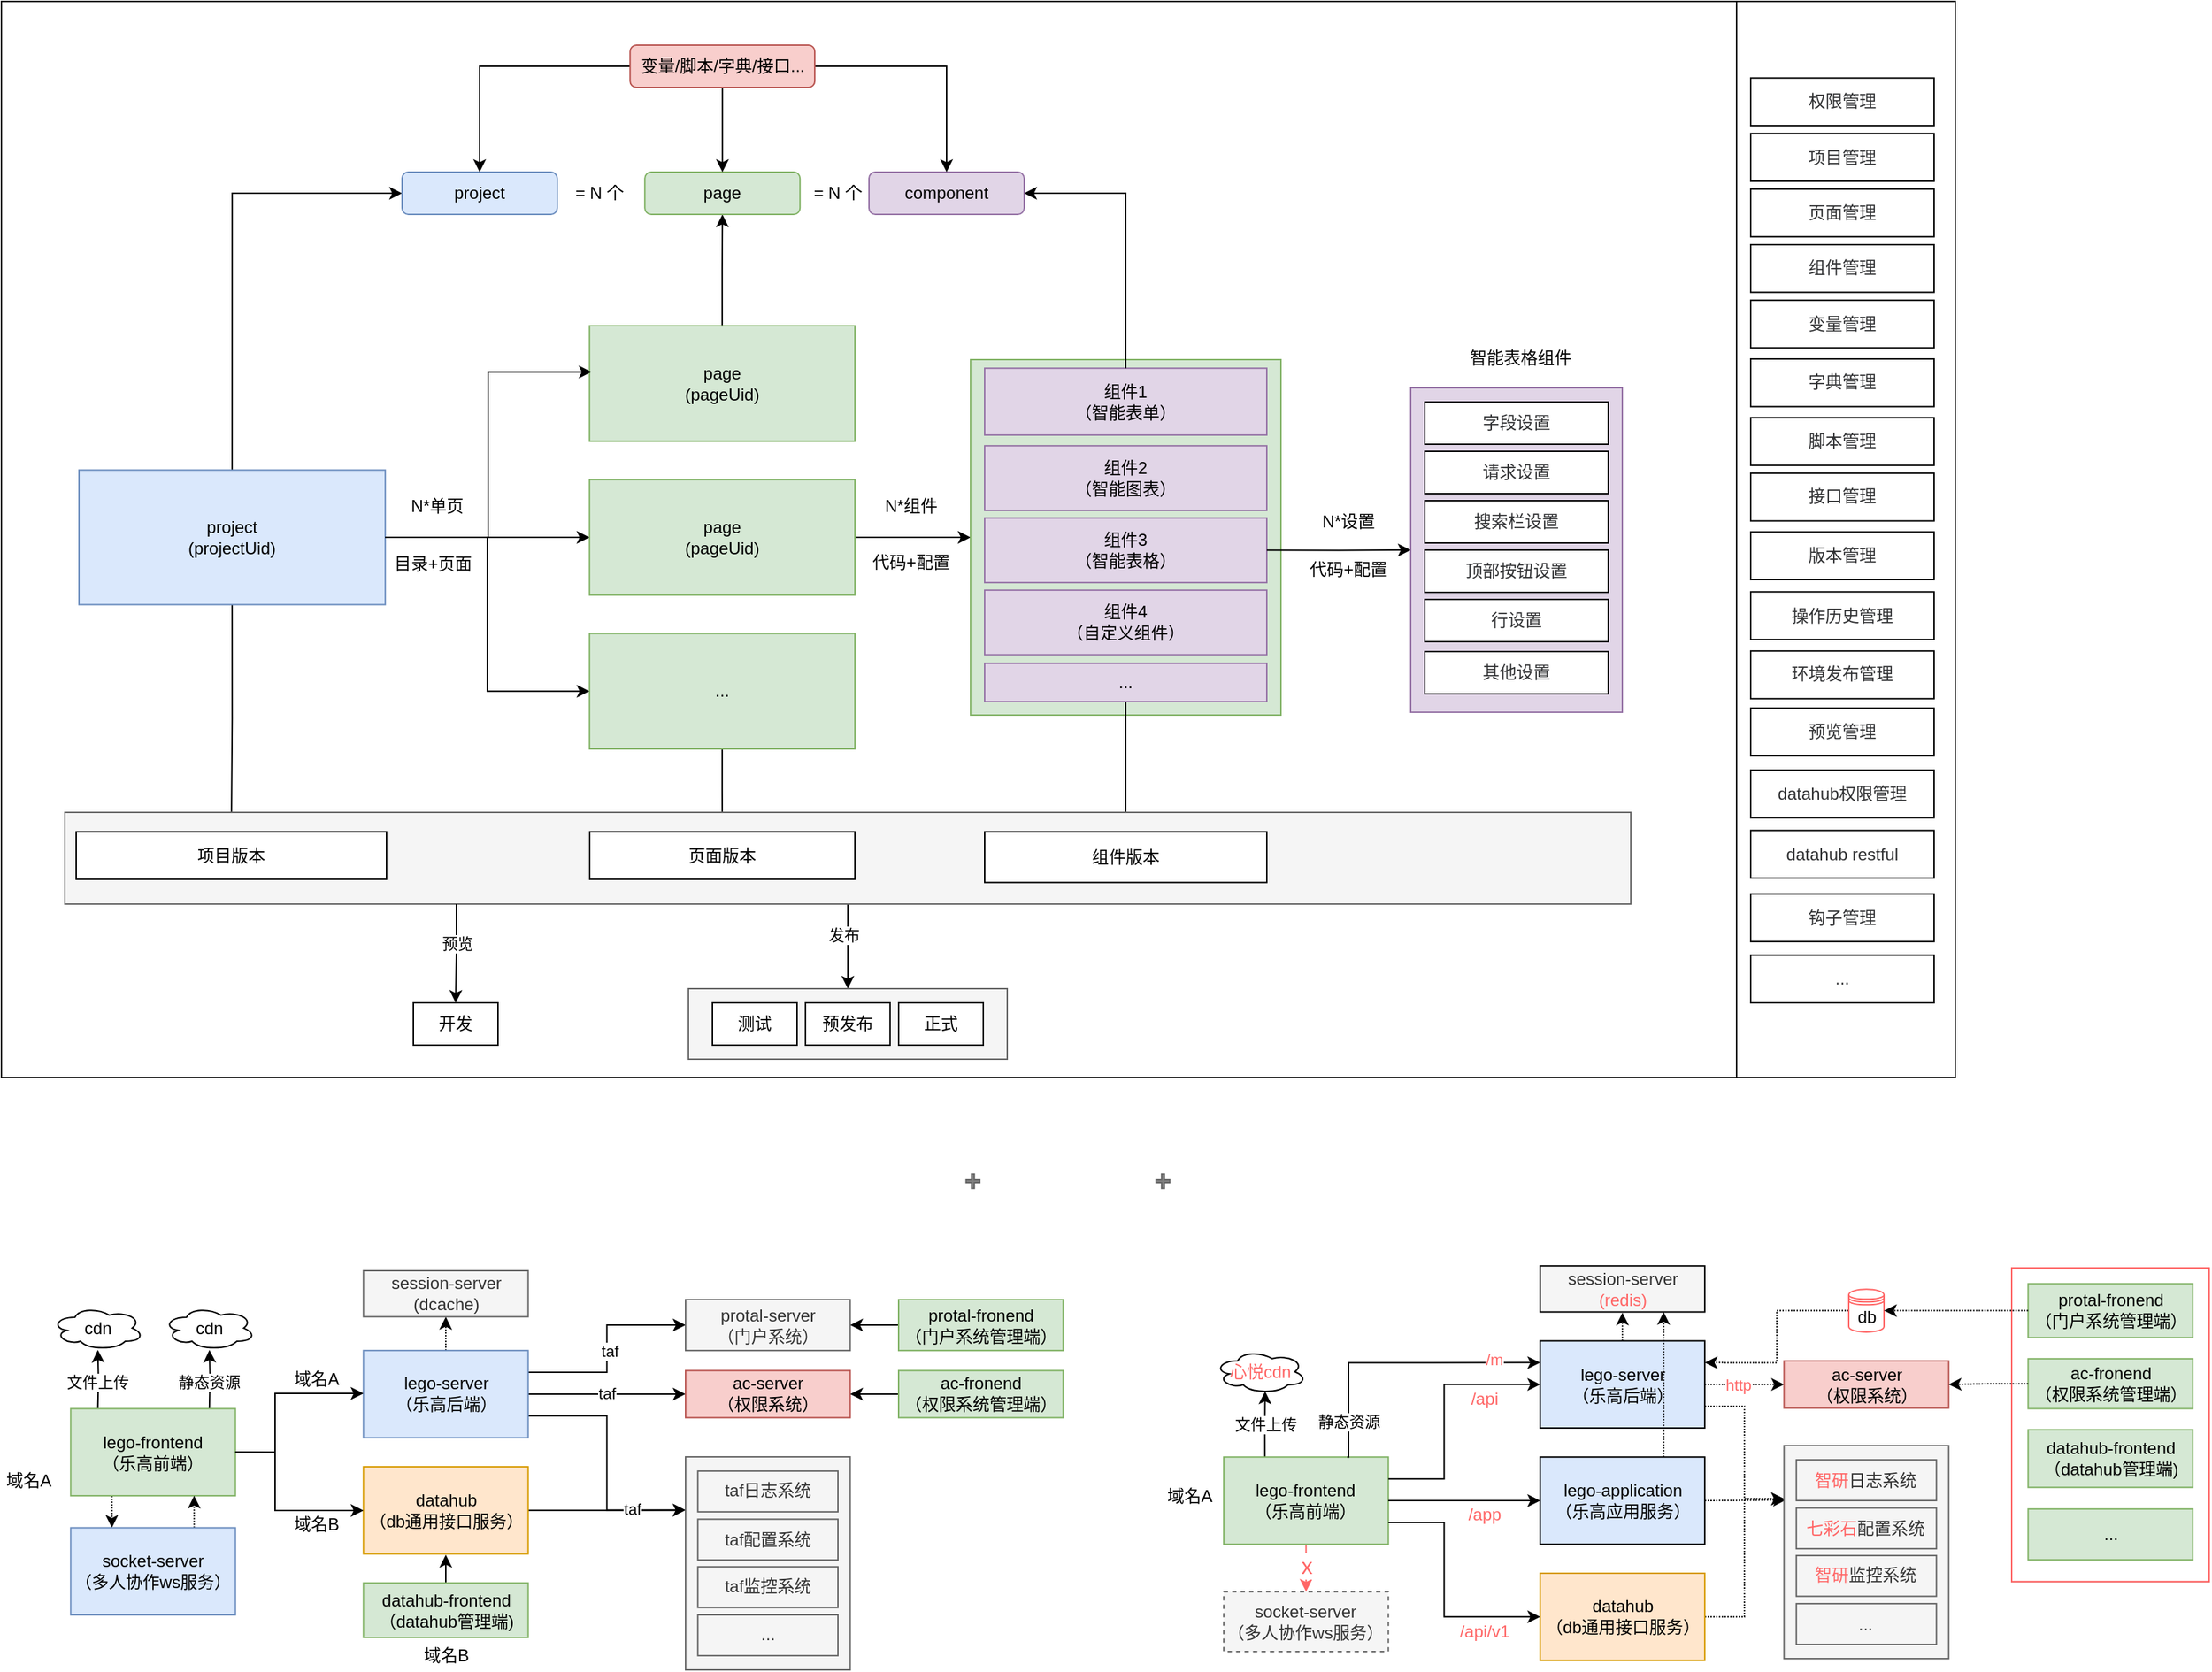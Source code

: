 <mxfile version="14.8.0" type="github">
  <diagram id="uDUzqy1bVPLQPqyA0Kb6" name="Page-1">
    <mxGraphModel dx="1773" dy="1783" grid="1" gridSize="10" guides="1" tooltips="1" connect="1" arrows="1" fold="1" page="1" pageScale="1" pageWidth="827" pageHeight="1169" math="0" shadow="0">
      <root>
        <mxCell id="0" />
        <mxCell id="1" parent="0" />
        <mxCell id="IaOmF9w9HwhS0B1iCCKS-152" value="" style="rounded=0;whiteSpace=wrap;html=1;" parent="1" vertex="1">
          <mxGeometry x="1195.01" y="-50" width="154.99" height="763" as="geometry" />
        </mxCell>
        <mxCell id="IaOmF9w9HwhS0B1iCCKS-147" value="" style="rounded=0;whiteSpace=wrap;html=1;" parent="1" vertex="1">
          <mxGeometry x="-34.99" y="-50" width="1230" height="763" as="geometry" />
        </mxCell>
        <mxCell id="IaOmF9w9HwhS0B1iCCKS-73" style="edgeStyle=orthogonalEdgeStyle;rounded=0;orthogonalLoop=1;jettySize=auto;html=1;exitX=0.5;exitY=1;exitDx=0;exitDy=0;entryX=0.5;entryY=0;entryDx=0;entryDy=0;" parent="1" source="IaOmF9w9HwhS0B1iCCKS-68" target="IaOmF9w9HwhS0B1iCCKS-69" edge="1">
          <mxGeometry relative="1" as="geometry" />
        </mxCell>
        <mxCell id="IaOmF9w9HwhS0B1iCCKS-74" value="发布" style="edgeLabel;html=1;align=center;verticalAlign=middle;resizable=0;points=[];" parent="IaOmF9w9HwhS0B1iCCKS-73" vertex="1" connectable="0">
          <mxGeometry x="-0.28" y="-3" relative="1" as="geometry">
            <mxPoint as="offset" />
          </mxGeometry>
        </mxCell>
        <mxCell id="IaOmF9w9HwhS0B1iCCKS-24" style="edgeStyle=orthogonalEdgeStyle;rounded=0;orthogonalLoop=1;jettySize=auto;html=1;exitX=0.5;exitY=0;exitDx=0;exitDy=0;entryX=0;entryY=0.5;entryDx=0;entryDy=0;" parent="1" source="IaOmF9w9HwhS0B1iCCKS-1" target="IaOmF9w9HwhS0B1iCCKS-17" edge="1">
          <mxGeometry relative="1" as="geometry" />
        </mxCell>
        <mxCell id="IaOmF9w9HwhS0B1iCCKS-65" style="edgeStyle=orthogonalEdgeStyle;rounded=0;orthogonalLoop=1;jettySize=auto;html=1;exitX=0.5;exitY=1;exitDx=0;exitDy=0;" parent="1" source="IaOmF9w9HwhS0B1iCCKS-1" target="IaOmF9w9HwhS0B1iCCKS-64" edge="1">
          <mxGeometry relative="1" as="geometry" />
        </mxCell>
        <mxCell id="IaOmF9w9HwhS0B1iCCKS-1" value="project&lt;br&gt;(projectUid)" style="rounded=0;whiteSpace=wrap;html=1;fillColor=#dae8fc;strokeColor=#6c8ebf;" parent="1" vertex="1">
          <mxGeometry x="20" y="282.273" width="217.105" height="95.455" as="geometry" />
        </mxCell>
        <mxCell id="IaOmF9w9HwhS0B1iCCKS-25" style="edgeStyle=orthogonalEdgeStyle;rounded=0;orthogonalLoop=1;jettySize=auto;html=1;exitX=0.5;exitY=0;exitDx=0;exitDy=0;entryX=0.5;entryY=1;entryDx=0;entryDy=0;" parent="1" source="IaOmF9w9HwhS0B1iCCKS-4" target="IaOmF9w9HwhS0B1iCCKS-21" edge="1">
          <mxGeometry relative="1" as="geometry" />
        </mxCell>
        <mxCell id="IaOmF9w9HwhS0B1iCCKS-4" value="page&lt;br&gt;(pageUid)" style="rounded=0;whiteSpace=wrap;html=1;fillColor=#d5e8d4;strokeColor=#82b366;" parent="1" vertex="1">
          <mxGeometry x="381.842" y="180" width="188.158" height="81.818" as="geometry" />
        </mxCell>
        <mxCell id="IaOmF9w9HwhS0B1iCCKS-5" style="edgeStyle=orthogonalEdgeStyle;rounded=0;orthogonalLoop=1;jettySize=auto;html=1;exitX=1;exitY=0.5;exitDx=0;exitDy=0;entryX=0.008;entryY=0.4;entryDx=0;entryDy=0;entryPerimeter=0;" parent="1" source="IaOmF9w9HwhS0B1iCCKS-1" target="IaOmF9w9HwhS0B1iCCKS-4" edge="1">
          <mxGeometry x="20" y="180" as="geometry">
            <Array as="points">
              <mxPoint x="310" y="330" />
              <mxPoint x="310" y="213" />
            </Array>
          </mxGeometry>
        </mxCell>
        <mxCell id="IaOmF9w9HwhS0B1iCCKS-55" style="edgeStyle=orthogonalEdgeStyle;rounded=0;orthogonalLoop=1;jettySize=auto;html=1;exitX=1;exitY=0.5;exitDx=0;exitDy=0;" parent="1" source="IaOmF9w9HwhS0B1iCCKS-6" target="IaOmF9w9HwhS0B1iCCKS-28" edge="1">
          <mxGeometry relative="1" as="geometry" />
        </mxCell>
        <mxCell id="IaOmF9w9HwhS0B1iCCKS-6" value="page&lt;br&gt;(pageUid)" style="rounded=0;whiteSpace=wrap;html=1;fillColor=#d5e8d4;strokeColor=#82b366;" parent="1" vertex="1">
          <mxGeometry x="381.842" y="289.091" width="188.158" height="81.818" as="geometry" />
        </mxCell>
        <mxCell id="IaOmF9w9HwhS0B1iCCKS-8" style="edgeStyle=orthogonalEdgeStyle;rounded=0;orthogonalLoop=1;jettySize=auto;html=1;exitX=1;exitY=0.5;exitDx=0;exitDy=0;" parent="1" source="IaOmF9w9HwhS0B1iCCKS-1" target="IaOmF9w9HwhS0B1iCCKS-6" edge="1">
          <mxGeometry x="20" y="180" as="geometry" />
        </mxCell>
        <mxCell id="IaOmF9w9HwhS0B1iCCKS-66" style="edgeStyle=orthogonalEdgeStyle;rounded=0;orthogonalLoop=1;jettySize=auto;html=1;exitX=0.5;exitY=1;exitDx=0;exitDy=0;" parent="1" source="IaOmF9w9HwhS0B1iCCKS-7" target="IaOmF9w9HwhS0B1iCCKS-60" edge="1">
          <mxGeometry relative="1" as="geometry" />
        </mxCell>
        <mxCell id="IaOmF9w9HwhS0B1iCCKS-7" value="..." style="rounded=0;whiteSpace=wrap;html=1;fillColor=#d5e8d4;strokeColor=#82b366;" parent="1" vertex="1">
          <mxGeometry x="381.842" y="398.182" width="188.158" height="81.818" as="geometry" />
        </mxCell>
        <mxCell id="IaOmF9w9HwhS0B1iCCKS-9" style="edgeStyle=orthogonalEdgeStyle;rounded=0;orthogonalLoop=1;jettySize=auto;html=1;exitX=1;exitY=0.5;exitDx=0;exitDy=0;entryX=0;entryY=0.5;entryDx=0;entryDy=0;" parent="1" source="IaOmF9w9HwhS0B1iCCKS-1" target="IaOmF9w9HwhS0B1iCCKS-7" edge="1">
          <mxGeometry x="20" y="180" as="geometry" />
        </mxCell>
        <mxCell id="IaOmF9w9HwhS0B1iCCKS-17" value="&lt;span&gt;project&lt;/span&gt;" style="rounded=1;whiteSpace=wrap;html=1;fillColor=#dae8fc;strokeColor=#6c8ebf;" parent="1" vertex="1">
          <mxGeometry x="249" y="71" width="110" height="30" as="geometry" />
        </mxCell>
        <mxCell id="IaOmF9w9HwhS0B1iCCKS-20" value="= N 个" style="text;html=1;strokeColor=none;fillColor=none;align=center;verticalAlign=middle;whiteSpace=wrap;rounded=0;" parent="1" vertex="1">
          <mxGeometry x="364" y="76" width="50" height="20" as="geometry" />
        </mxCell>
        <mxCell id="IaOmF9w9HwhS0B1iCCKS-21" value="&lt;span&gt;page&lt;/span&gt;" style="rounded=1;whiteSpace=wrap;html=1;fillColor=#d5e8d4;strokeColor=#82b366;" parent="1" vertex="1">
          <mxGeometry x="421.11" y="71" width="110" height="30" as="geometry" />
        </mxCell>
        <mxCell id="IaOmF9w9HwhS0B1iCCKS-34" value="N*单页" style="text;html=1;strokeColor=none;fillColor=none;align=center;verticalAlign=middle;whiteSpace=wrap;rounded=0;" parent="1" vertex="1">
          <mxGeometry x="254" y="298" width="40" height="20" as="geometry" />
        </mxCell>
        <mxCell id="IaOmF9w9HwhS0B1iCCKS-37" value="" style="rounded=0;whiteSpace=wrap;html=1;fillColor=#e1d5e7;strokeColor=#9673a6;" parent="1" vertex="1">
          <mxGeometry x="964" y="224" width="150" height="230" as="geometry" />
        </mxCell>
        <mxCell id="IaOmF9w9HwhS0B1iCCKS-38" value="&lt;span style=&quot;color: rgb(48 , 49 , 51) ; font-family: &amp;#34;avenir&amp;#34; , &amp;#34;helvetica&amp;#34; , &amp;#34;arial&amp;#34; , sans-serif ; background-color: rgb(255 , 255 , 255)&quot;&gt;&lt;font style=&quot;font-size: 12px&quot;&gt;字段设置&lt;/font&gt;&lt;/span&gt;" style="rounded=0;whiteSpace=wrap;html=1;" parent="1" vertex="1">
          <mxGeometry x="974" y="234" width="130" height="30" as="geometry" />
        </mxCell>
        <mxCell id="IaOmF9w9HwhS0B1iCCKS-39" value="&lt;span style=&quot;color: rgb(48 , 49 , 51) ; font-family: &amp;#34;avenir&amp;#34; , &amp;#34;helvetica&amp;#34; , &amp;#34;arial&amp;#34; , sans-serif ; background-color: rgb(255 , 255 , 255)&quot;&gt;&lt;font style=&quot;font-size: 12px&quot;&gt;请求设置&lt;/font&gt;&lt;/span&gt;" style="rounded=0;whiteSpace=wrap;html=1;" parent="1" vertex="1">
          <mxGeometry x="974" y="269" width="130" height="30" as="geometry" />
        </mxCell>
        <mxCell id="IaOmF9w9HwhS0B1iCCKS-40" value="&lt;font color=&quot;#303133&quot; face=&quot;avenir, helvetica, arial, sans-serif&quot;&gt;&lt;span style=&quot;background-color: rgb(255 , 255 , 255)&quot;&gt;搜索栏设置&lt;/span&gt;&lt;/font&gt;" style="rounded=0;whiteSpace=wrap;html=1;" parent="1" vertex="1">
          <mxGeometry x="974" y="304" width="130" height="30" as="geometry" />
        </mxCell>
        <mxCell id="IaOmF9w9HwhS0B1iCCKS-41" value="&lt;font color=&quot;#303133&quot; face=&quot;avenir, helvetica, arial, sans-serif&quot;&gt;&lt;span style=&quot;background-color: rgb(255 , 255 , 255)&quot;&gt;顶部按钮设置&lt;/span&gt;&lt;/font&gt;" style="rounded=0;whiteSpace=wrap;html=1;" parent="1" vertex="1">
          <mxGeometry x="974" y="339" width="130" height="30" as="geometry" />
        </mxCell>
        <mxCell id="IaOmF9w9HwhS0B1iCCKS-42" value="&lt;span style=&quot;color: rgb(48 , 49 , 51) ; font-family: &amp;#34;avenir&amp;#34; , &amp;#34;helvetica&amp;#34; , &amp;#34;arial&amp;#34; , sans-serif ; background-color: rgb(255 , 255 , 255)&quot;&gt;&lt;font style=&quot;font-size: 12px&quot;&gt;行设置&lt;/font&gt;&lt;/span&gt;" style="rounded=0;whiteSpace=wrap;html=1;" parent="1" vertex="1">
          <mxGeometry x="974" y="374" width="130" height="30" as="geometry" />
        </mxCell>
        <mxCell id="IaOmF9w9HwhS0B1iCCKS-43" value="&lt;font color=&quot;#303133&quot; face=&quot;avenir, helvetica, arial, sans-serif&quot;&gt;&lt;span style=&quot;background-color: rgb(255 , 255 , 255)&quot;&gt;其他设置&lt;/span&gt;&lt;/font&gt;" style="rounded=0;whiteSpace=wrap;html=1;" parent="1" vertex="1">
          <mxGeometry x="974" y="411" width="130" height="30" as="geometry" />
        </mxCell>
        <mxCell id="IaOmF9w9HwhS0B1iCCKS-44" value="智能表格组件" style="text;html=1;strokeColor=none;fillColor=none;align=center;verticalAlign=middle;whiteSpace=wrap;rounded=0;" parent="1" vertex="1">
          <mxGeometry x="1002.5" y="193" width="77.5" height="20" as="geometry" />
        </mxCell>
        <mxCell id="IaOmF9w9HwhS0B1iCCKS-47" value="" style="group;fillColor=#d5e8d4;strokeColor=#82b366;" parent="1" vertex="1" connectable="0">
          <mxGeometry x="652" y="204" width="220" height="252" as="geometry" />
        </mxCell>
        <mxCell id="IaOmF9w9HwhS0B1iCCKS-28" value="" style="rounded=0;whiteSpace=wrap;html=1;fillColor=#d5e8d4;strokeColor=#82b366;" parent="IaOmF9w9HwhS0B1iCCKS-47" vertex="1">
          <mxGeometry width="220" height="252" as="geometry" />
        </mxCell>
        <mxCell id="IaOmF9w9HwhS0B1iCCKS-30" value="组件1&lt;br&gt;（智能表单）" style="rounded=0;whiteSpace=wrap;html=1;fillColor=#e1d5e7;strokeColor=#9673a6;" parent="IaOmF9w9HwhS0B1iCCKS-47" vertex="1">
          <mxGeometry x="10" y="6.109" width="200" height="47.345" as="geometry" />
        </mxCell>
        <mxCell id="IaOmF9w9HwhS0B1iCCKS-31" value="组件2&lt;br&gt;（智能图表）" style="rounded=0;whiteSpace=wrap;html=1;fillColor=#e1d5e7;strokeColor=#9673a6;" parent="IaOmF9w9HwhS0B1iCCKS-47" vertex="1">
          <mxGeometry x="10" y="61.091" width="200" height="45.818" as="geometry" />
        </mxCell>
        <mxCell id="IaOmF9w9HwhS0B1iCCKS-32" value="..." style="rounded=0;whiteSpace=wrap;html=1;fillColor=#e1d5e7;strokeColor=#9673a6;" parent="IaOmF9w9HwhS0B1iCCKS-47" vertex="1">
          <mxGeometry x="10" y="215.345" width="200" height="27.109" as="geometry" />
        </mxCell>
        <mxCell id="IaOmF9w9HwhS0B1iCCKS-45" value="组件3&lt;br&gt;（智能表格）" style="rounded=0;whiteSpace=wrap;html=1;fillColor=#e1d5e7;strokeColor=#9673a6;" parent="IaOmF9w9HwhS0B1iCCKS-47" vertex="1">
          <mxGeometry x="10" y="112.255" width="200" height="45.818" as="geometry" />
        </mxCell>
        <mxCell id="IaOmF9w9HwhS0B1iCCKS-46" value="组件4&lt;br&gt;（自定义组件）" style="rounded=0;whiteSpace=wrap;html=1;fillColor=#e1d5e7;strokeColor=#9673a6;" parent="IaOmF9w9HwhS0B1iCCKS-47" vertex="1">
          <mxGeometry x="10" y="163.418" width="200" height="45.818" as="geometry" />
        </mxCell>
        <mxCell id="IaOmF9w9HwhS0B1iCCKS-53" value="&lt;span&gt;component&lt;/span&gt;" style="rounded=1;whiteSpace=wrap;html=1;fillColor=#e1d5e7;strokeColor=#9673a6;" parent="1" vertex="1">
          <mxGeometry x="580" y="71" width="110" height="30" as="geometry" />
        </mxCell>
        <mxCell id="IaOmF9w9HwhS0B1iCCKS-54" value="= N 个" style="text;html=1;strokeColor=none;fillColor=none;align=center;verticalAlign=middle;whiteSpace=wrap;rounded=0;" parent="1" vertex="1">
          <mxGeometry x="538" y="76" width="40" height="20" as="geometry" />
        </mxCell>
        <mxCell id="IaOmF9w9HwhS0B1iCCKS-56" value="N*组件" style="text;html=1;strokeColor=none;fillColor=none;align=center;verticalAlign=middle;whiteSpace=wrap;rounded=0;" parent="1" vertex="1">
          <mxGeometry x="590" y="298" width="40" height="20" as="geometry" />
        </mxCell>
        <mxCell id="IaOmF9w9HwhS0B1iCCKS-58" style="edgeStyle=orthogonalEdgeStyle;rounded=0;orthogonalLoop=1;jettySize=auto;html=1;exitX=1;exitY=0.5;exitDx=0;exitDy=0;" parent="1" source="IaOmF9w9HwhS0B1iCCKS-45" target="IaOmF9w9HwhS0B1iCCKS-37" edge="1">
          <mxGeometry relative="1" as="geometry" />
        </mxCell>
        <mxCell id="IaOmF9w9HwhS0B1iCCKS-59" style="edgeStyle=orthogonalEdgeStyle;rounded=0;orthogonalLoop=1;jettySize=auto;html=1;exitX=0.5;exitY=0;exitDx=0;exitDy=0;entryX=1;entryY=0.5;entryDx=0;entryDy=0;" parent="1" source="IaOmF9w9HwhS0B1iCCKS-30" target="IaOmF9w9HwhS0B1iCCKS-53" edge="1">
          <mxGeometry relative="1" as="geometry" />
        </mxCell>
        <mxCell id="IaOmF9w9HwhS0B1iCCKS-61" value="代码+配置" style="text;html=1;strokeColor=none;fillColor=none;align=center;verticalAlign=middle;whiteSpace=wrap;rounded=0;" parent="1" vertex="1">
          <mxGeometry x="580" y="338" width="60" height="20" as="geometry" />
        </mxCell>
        <mxCell id="IaOmF9w9HwhS0B1iCCKS-62" value="代码+配置" style="text;html=1;strokeColor=none;fillColor=none;align=center;verticalAlign=middle;whiteSpace=wrap;rounded=0;" parent="1" vertex="1">
          <mxGeometry x="890" y="343" width="60" height="20" as="geometry" />
        </mxCell>
        <mxCell id="IaOmF9w9HwhS0B1iCCKS-67" style="edgeStyle=orthogonalEdgeStyle;rounded=0;orthogonalLoop=1;jettySize=auto;html=1;exitX=0.5;exitY=1;exitDx=0;exitDy=0;" parent="1" source="IaOmF9w9HwhS0B1iCCKS-32" target="IaOmF9w9HwhS0B1iCCKS-63" edge="1">
          <mxGeometry relative="1" as="geometry" />
        </mxCell>
        <mxCell id="IaOmF9w9HwhS0B1iCCKS-69" value="" style="rounded=0;whiteSpace=wrap;html=1;fillColor=#f5f5f5;strokeColor=#666666;fontColor=#333333;" parent="1" vertex="1">
          <mxGeometry x="452" y="650" width="226" height="50" as="geometry" />
        </mxCell>
        <mxCell id="IaOmF9w9HwhS0B1iCCKS-70" value="测试" style="rounded=0;whiteSpace=wrap;html=1;" parent="1" vertex="1">
          <mxGeometry x="469" y="660" width="60" height="30" as="geometry" />
        </mxCell>
        <mxCell id="IaOmF9w9HwhS0B1iCCKS-71" value="预发布" style="rounded=0;whiteSpace=wrap;html=1;" parent="1" vertex="1">
          <mxGeometry x="534.92" y="660" width="60" height="30" as="geometry" />
        </mxCell>
        <mxCell id="IaOmF9w9HwhS0B1iCCKS-72" value="正式" style="rounded=0;whiteSpace=wrap;html=1;" parent="1" vertex="1">
          <mxGeometry x="601" y="660" width="60" height="30" as="geometry" />
        </mxCell>
        <mxCell id="IaOmF9w9HwhS0B1iCCKS-128" style="edgeStyle=orthogonalEdgeStyle;rounded=0;orthogonalLoop=1;jettySize=auto;html=1;exitX=0.5;exitY=1;exitDx=0;exitDy=0;entryX=0.5;entryY=0;entryDx=0;entryDy=0;fontColor=#FF6666;" parent="1" source="IaOmF9w9HwhS0B1iCCKS-127" target="IaOmF9w9HwhS0B1iCCKS-21" edge="1">
          <mxGeometry relative="1" as="geometry" />
        </mxCell>
        <mxCell id="IaOmF9w9HwhS0B1iCCKS-129" style="edgeStyle=orthogonalEdgeStyle;rounded=0;orthogonalLoop=1;jettySize=auto;html=1;exitX=1;exitY=0.5;exitDx=0;exitDy=0;fontColor=#FF6666;" parent="1" source="IaOmF9w9HwhS0B1iCCKS-127" target="IaOmF9w9HwhS0B1iCCKS-53" edge="1">
          <mxGeometry relative="1" as="geometry" />
        </mxCell>
        <mxCell id="IaOmF9w9HwhS0B1iCCKS-130" style="edgeStyle=orthogonalEdgeStyle;rounded=0;orthogonalLoop=1;jettySize=auto;html=1;exitX=0;exitY=0.5;exitDx=0;exitDy=0;entryX=0.5;entryY=0;entryDx=0;entryDy=0;fontColor=#FF6666;" parent="1" source="IaOmF9w9HwhS0B1iCCKS-127" target="IaOmF9w9HwhS0B1iCCKS-17" edge="1">
          <mxGeometry relative="1" as="geometry" />
        </mxCell>
        <mxCell id="IaOmF9w9HwhS0B1iCCKS-127" value="变量/脚本/字典/接口..." style="rounded=1;whiteSpace=wrap;html=1;fillColor=#f8cecc;strokeColor=#b85450;" parent="1" vertex="1">
          <mxGeometry x="410.65" y="-19" width="130.92" height="30" as="geometry" />
        </mxCell>
        <mxCell id="IaOmF9w9HwhS0B1iCCKS-131" value="目录+页面" style="text;html=1;strokeColor=none;fillColor=none;align=center;verticalAlign=middle;whiteSpace=wrap;rounded=0;" parent="1" vertex="1">
          <mxGeometry x="240.92" y="339" width="60" height="20" as="geometry" />
        </mxCell>
        <mxCell id="IaOmF9w9HwhS0B1iCCKS-132" value="N*设置" style="text;html=1;strokeColor=none;fillColor=none;align=center;verticalAlign=middle;whiteSpace=wrap;rounded=0;" parent="1" vertex="1">
          <mxGeometry x="900" y="309" width="40" height="20" as="geometry" />
        </mxCell>
        <mxCell id="IaOmF9w9HwhS0B1iCCKS-133" value="&lt;font color=&quot;#303133&quot; face=&quot;avenir, helvetica, arial, sans-serif&quot;&gt;&lt;span style=&quot;background-color: rgb(255 , 255 , 255)&quot;&gt;权限管理&lt;/span&gt;&lt;/font&gt;" style="rounded=0;whiteSpace=wrap;html=1;" parent="1" vertex="1">
          <mxGeometry x="1205.01" y="4.297" width="130" height="33.766" as="geometry" />
        </mxCell>
        <mxCell id="IaOmF9w9HwhS0B1iCCKS-134" value="&lt;span style=&quot;color: rgb(48 , 49 , 51) ; font-family: &amp;#34;avenir&amp;#34; , &amp;#34;helvetica&amp;#34; , &amp;#34;arial&amp;#34; , sans-serif ; background-color: rgb(255 , 255 , 255)&quot;&gt;&lt;font style=&quot;font-size: 12px&quot;&gt;项目管理&lt;/font&gt;&lt;/span&gt;" style="rounded=0;whiteSpace=wrap;html=1;" parent="1" vertex="1">
          <mxGeometry x="1205.01" y="43.69" width="130" height="33.766" as="geometry" />
        </mxCell>
        <mxCell id="IaOmF9w9HwhS0B1iCCKS-135" value="&lt;font color=&quot;#303133&quot; face=&quot;avenir, helvetica, arial, sans-serif&quot;&gt;&lt;span style=&quot;background-color: rgb(255 , 255 , 255)&quot;&gt;页面管理&lt;/span&gt;&lt;/font&gt;" style="rounded=0;whiteSpace=wrap;html=1;" parent="1" vertex="1">
          <mxGeometry x="1205.01" y="83.084" width="130" height="33.766" as="geometry" />
        </mxCell>
        <mxCell id="IaOmF9w9HwhS0B1iCCKS-136" value="&lt;font color=&quot;#303133&quot; face=&quot;avenir, helvetica, arial, sans-serif&quot;&gt;&lt;span style=&quot;background-color: rgb(255 , 255 , 255)&quot;&gt;组件管理&lt;/span&gt;&lt;/font&gt;" style="rounded=0;whiteSpace=wrap;html=1;" parent="1" vertex="1">
          <mxGeometry x="1205.01" y="122.477" width="130" height="33.766" as="geometry" />
        </mxCell>
        <mxCell id="IaOmF9w9HwhS0B1iCCKS-137" value="&lt;span style=&quot;color: rgb(48 , 49 , 51) ; font-family: &amp;#34;avenir&amp;#34; , &amp;#34;helvetica&amp;#34; , &amp;#34;arial&amp;#34; , sans-serif ; background-color: rgb(255 , 255 , 255)&quot;&gt;&lt;font style=&quot;font-size: 12px&quot;&gt;变量管理&lt;/font&gt;&lt;/span&gt;" style="rounded=0;whiteSpace=wrap;html=1;" parent="1" vertex="1">
          <mxGeometry x="1205.01" y="161.87" width="130" height="33.766" as="geometry" />
        </mxCell>
        <mxCell id="IaOmF9w9HwhS0B1iCCKS-138" value="&lt;font color=&quot;#303133&quot; face=&quot;avenir, helvetica, arial, sans-serif&quot;&gt;&lt;span style=&quot;background-color: rgb(255 , 255 , 255)&quot;&gt;字典管理&lt;/span&gt;&lt;/font&gt;" style="rounded=0;whiteSpace=wrap;html=1;" parent="1" vertex="1">
          <mxGeometry x="1205.01" y="203.515" width="130" height="33.766" as="geometry" />
        </mxCell>
        <mxCell id="IaOmF9w9HwhS0B1iCCKS-139" value="&lt;font color=&quot;#303133&quot; face=&quot;avenir, helvetica, arial, sans-serif&quot;&gt;&lt;span style=&quot;background-color: rgb(255 , 255 , 255)&quot;&gt;脚本管理&lt;/span&gt;&lt;/font&gt;" style="rounded=0;whiteSpace=wrap;html=1;" parent="1" vertex="1">
          <mxGeometry x="1205.01" y="245.159" width="130" height="33.766" as="geometry" />
        </mxCell>
        <mxCell id="IaOmF9w9HwhS0B1iCCKS-140" value="&lt;span style=&quot;color: rgb(48 , 49 , 51) ; font-family: &amp;#34;avenir&amp;#34; , &amp;#34;helvetica&amp;#34; , &amp;#34;arial&amp;#34; , sans-serif ; background-color: rgb(255 , 255 , 255)&quot;&gt;&lt;font style=&quot;font-size: 12px&quot;&gt;接口管理&lt;/font&gt;&lt;/span&gt;" style="rounded=0;whiteSpace=wrap;html=1;" parent="1" vertex="1">
          <mxGeometry x="1205.01" y="284.552" width="130" height="33.766" as="geometry" />
        </mxCell>
        <mxCell id="IaOmF9w9HwhS0B1iCCKS-141" value="&lt;font color=&quot;#303133&quot; face=&quot;avenir, helvetica, arial, sans-serif&quot;&gt;&lt;span style=&quot;background-color: rgb(255 , 255 , 255)&quot;&gt;版本管理&lt;/span&gt;&lt;/font&gt;" style="rounded=0;whiteSpace=wrap;html=1;" parent="1" vertex="1">
          <mxGeometry x="1205.01" y="326.197" width="130" height="33.766" as="geometry" />
        </mxCell>
        <mxCell id="IaOmF9w9HwhS0B1iCCKS-142" value="&lt;font color=&quot;#303133&quot; face=&quot;avenir, helvetica, arial, sans-serif&quot;&gt;&lt;span style=&quot;background-color: rgb(255 , 255 , 255)&quot;&gt;操作历史管理&lt;/span&gt;&lt;/font&gt;" style="rounded=0;whiteSpace=wrap;html=1;" parent="1" vertex="1">
          <mxGeometry x="1205.01" y="368.663" width="130" height="33.766" as="geometry" />
        </mxCell>
        <mxCell id="IaOmF9w9HwhS0B1iCCKS-143" value="&lt;font color=&quot;#303133&quot; face=&quot;avenir, helvetica, arial, sans-serif&quot;&gt;&lt;span style=&quot;background-color: rgb(255 , 255 , 255)&quot;&gt;环境发布管理&lt;/span&gt;&lt;/font&gt;" style="rounded=0;whiteSpace=wrap;html=1;" parent="1" vertex="1">
          <mxGeometry x="1205.01" y="410.611" width="130" height="33.766" as="geometry" />
        </mxCell>
        <mxCell id="IaOmF9w9HwhS0B1iCCKS-144" value="&lt;font color=&quot;#303133&quot; face=&quot;avenir, helvetica, arial, sans-serif&quot;&gt;&lt;span style=&quot;background-color: rgb(255 , 255 , 255)&quot;&gt;预览管理&lt;/span&gt;&lt;/font&gt;" style="rounded=0;whiteSpace=wrap;html=1;" parent="1" vertex="1">
          <mxGeometry x="1205.01" y="451.13" width="130" height="33.766" as="geometry" />
        </mxCell>
        <mxCell id="IaOmF9w9HwhS0B1iCCKS-145" value="&lt;font color=&quot;#303133&quot; face=&quot;avenir, helvetica, arial, sans-serif&quot;&gt;&lt;span style=&quot;background-color: rgb(255 , 255 , 255)&quot;&gt;datahub restful&lt;/span&gt;&lt;/font&gt;" style="rounded=0;whiteSpace=wrap;html=1;" parent="1" vertex="1">
          <mxGeometry x="1205.01" y="537.795" width="130" height="33.766" as="geometry" />
        </mxCell>
        <mxCell id="IaOmF9w9HwhS0B1iCCKS-149" value="&lt;font color=&quot;#303133&quot; face=&quot;avenir, helvetica, arial, sans-serif&quot;&gt;&lt;span style=&quot;background-color: rgb(255 , 255 , 255)&quot;&gt;datahub权限管理&lt;/span&gt;&lt;/font&gt;" style="rounded=0;whiteSpace=wrap;html=1;" parent="1" vertex="1">
          <mxGeometry x="1205.01" y="495.025" width="130" height="33.766" as="geometry" />
        </mxCell>
        <mxCell id="IaOmF9w9HwhS0B1iCCKS-150" value="&lt;font color=&quot;#303133&quot; face=&quot;avenir, helvetica, arial, sans-serif&quot;&gt;&lt;span style=&quot;background-color: rgb(255 , 255 , 255)&quot;&gt;钩子管理&lt;/span&gt;&lt;/font&gt;" style="rounded=0;whiteSpace=wrap;html=1;" parent="1" vertex="1">
          <mxGeometry x="1205.01" y="582.816" width="130" height="33.766" as="geometry" />
        </mxCell>
        <mxCell id="IaOmF9w9HwhS0B1iCCKS-153" value="" style="group" parent="1" vertex="1" connectable="0">
          <mxGeometry x="10" y="525" width="1110" height="65" as="geometry" />
        </mxCell>
        <mxCell id="IaOmF9w9HwhS0B1iCCKS-68" value="" style="rounded=0;whiteSpace=wrap;html=1;fillColor=#f5f5f5;strokeColor=#666666;fontColor=#333333;" parent="IaOmF9w9HwhS0B1iCCKS-153" vertex="1">
          <mxGeometry width="1110" height="65" as="geometry" />
        </mxCell>
        <mxCell id="IaOmF9w9HwhS0B1iCCKS-60" value="页面版本" style="rounded=0;whiteSpace=wrap;html=1;" parent="IaOmF9w9HwhS0B1iCCKS-153" vertex="1">
          <mxGeometry x="372" y="13.765" width="188" height="33.647" as="geometry" />
        </mxCell>
        <mxCell id="IaOmF9w9HwhS0B1iCCKS-63" value="组件版本" style="rounded=0;whiteSpace=wrap;html=1;" parent="IaOmF9w9HwhS0B1iCCKS-153" vertex="1">
          <mxGeometry x="652" y="13.765" width="200" height="35.941" as="geometry" />
        </mxCell>
        <mxCell id="IaOmF9w9HwhS0B1iCCKS-64" value="项目版本" style="rounded=0;whiteSpace=wrap;html=1;" parent="IaOmF9w9HwhS0B1iCCKS-153" vertex="1">
          <mxGeometry x="8" y="13.765" width="220" height="33.647" as="geometry" />
        </mxCell>
        <mxCell id="IaOmF9w9HwhS0B1iCCKS-155" value="开发" style="rounded=0;whiteSpace=wrap;html=1;" parent="1" vertex="1">
          <mxGeometry x="257" y="660" width="60" height="30" as="geometry" />
        </mxCell>
        <mxCell id="IaOmF9w9HwhS0B1iCCKS-156" style="edgeStyle=orthogonalEdgeStyle;rounded=0;orthogonalLoop=1;jettySize=auto;html=1;exitX=0.25;exitY=1;exitDx=0;exitDy=0;entryX=0.5;entryY=0;entryDx=0;entryDy=0;fontColor=#FF6666;" parent="1" source="IaOmF9w9HwhS0B1iCCKS-68" target="IaOmF9w9HwhS0B1iCCKS-155" edge="1">
          <mxGeometry relative="1" as="geometry" />
        </mxCell>
        <mxCell id="IaOmF9w9HwhS0B1iCCKS-157" value="预览" style="edgeLabel;html=1;align=center;verticalAlign=middle;resizable=0;points=[];" parent="IaOmF9w9HwhS0B1iCCKS-156" vertex="1" connectable="0">
          <mxGeometry x="-0.206" relative="1" as="geometry">
            <mxPoint as="offset" />
          </mxGeometry>
        </mxCell>
        <mxCell id="IaOmF9w9HwhS0B1iCCKS-181" value="&lt;font color=&quot;#303133&quot; face=&quot;avenir, helvetica, arial, sans-serif&quot;&gt;&lt;span style=&quot;background-color: rgb(255 , 255 , 255)&quot;&gt;...&lt;/span&gt;&lt;/font&gt;" style="rounded=0;whiteSpace=wrap;html=1;" parent="1" vertex="1">
          <mxGeometry x="1205.01" y="626.236" width="130" height="33.766" as="geometry" />
        </mxCell>
        <mxCell id="D9hM65ysu3MAs7QBBxdj-55" style="edgeStyle=orthogonalEdgeStyle;rounded=0;orthogonalLoop=1;jettySize=auto;html=1;exitX=0.25;exitY=1;exitDx=0;exitDy=0;entryX=0.25;entryY=0;entryDx=0;entryDy=0;dashed=1;dashPattern=1 1;fontColor=#FF6666;" edge="1" parent="1" source="IaOmF9w9HwhS0B1iCCKS-75" target="D9hM65ysu3MAs7QBBxdj-54">
          <mxGeometry relative="1" as="geometry" />
        </mxCell>
        <mxCell id="IaOmF9w9HwhS0B1iCCKS-75" value="lego-frontend&lt;br&gt;（乐高前端）" style="rounded=0;whiteSpace=wrap;html=1;fillColor=#d5e8d4;strokeColor=#82b366;" parent="1" vertex="1">
          <mxGeometry x="14.156" y="947.775" width="116.667" height="61.788" as="geometry" />
        </mxCell>
        <mxCell id="D9hM65ysu3MAs7QBBxdj-3" style="edgeStyle=orthogonalEdgeStyle;rounded=0;orthogonalLoop=1;jettySize=auto;html=1;exitX=1;exitY=0.25;exitDx=0;exitDy=0;entryX=0;entryY=0.5;entryDx=0;entryDy=0;" edge="1" parent="1" source="IaOmF9w9HwhS0B1iCCKS-76" target="D9hM65ysu3MAs7QBBxdj-1">
          <mxGeometry relative="1" as="geometry" />
        </mxCell>
        <mxCell id="D9hM65ysu3MAs7QBBxdj-4" value="taf" style="edgeLabel;html=1;align=center;verticalAlign=middle;resizable=0;points=[];" vertex="1" connectable="0" parent="D9hM65ysu3MAs7QBBxdj-3">
          <mxGeometry x="-0.024" y="-2" relative="1" as="geometry">
            <mxPoint as="offset" />
          </mxGeometry>
        </mxCell>
        <mxCell id="D9hM65ysu3MAs7QBBxdj-5" value="taf" style="edgeStyle=orthogonalEdgeStyle;rounded=0;orthogonalLoop=1;jettySize=auto;html=1;exitX=1;exitY=0.5;exitDx=0;exitDy=0;" edge="1" parent="1" source="IaOmF9w9HwhS0B1iCCKS-76" target="D9hM65ysu3MAs7QBBxdj-2">
          <mxGeometry relative="1" as="geometry" />
        </mxCell>
        <mxCell id="D9hM65ysu3MAs7QBBxdj-12" style="edgeStyle=orthogonalEdgeStyle;rounded=0;orthogonalLoop=1;jettySize=auto;html=1;exitX=1;exitY=0.75;exitDx=0;exitDy=0;entryX=0;entryY=0.25;entryDx=0;entryDy=0;" edge="1" parent="1" source="IaOmF9w9HwhS0B1iCCKS-76" target="D9hM65ysu3MAs7QBBxdj-6">
          <mxGeometry relative="1" as="geometry" />
        </mxCell>
        <mxCell id="D9hM65ysu3MAs7QBBxdj-25" style="edgeStyle=orthogonalEdgeStyle;rounded=0;orthogonalLoop=1;jettySize=auto;html=1;exitX=0.5;exitY=0;exitDx=0;exitDy=0;dashed=1;dashPattern=1 1;" edge="1" parent="1" source="IaOmF9w9HwhS0B1iCCKS-76" target="D9hM65ysu3MAs7QBBxdj-24">
          <mxGeometry relative="1" as="geometry" />
        </mxCell>
        <mxCell id="IaOmF9w9HwhS0B1iCCKS-76" value="lego-server&lt;br&gt;（乐高后端）" style="rounded=0;whiteSpace=wrap;html=1;fillColor=#dae8fc;strokeColor=#6c8ebf;" parent="1" vertex="1">
          <mxGeometry x="221.678" y="906.586" width="116.667" height="61.788" as="geometry" />
        </mxCell>
        <mxCell id="IaOmF9w9HwhS0B1iCCKS-85" style="edgeStyle=orthogonalEdgeStyle;rounded=0;orthogonalLoop=1;jettySize=auto;html=1;exitX=1;exitY=0.5;exitDx=0;exitDy=0;" parent="1" source="IaOmF9w9HwhS0B1iCCKS-75" target="IaOmF9w9HwhS0B1iCCKS-76" edge="1">
          <mxGeometry x="-34.99" y="808.24" as="geometry">
            <Array as="points">
              <mxPoint x="159" y="979" />
              <mxPoint x="159" y="937" />
            </Array>
          </mxGeometry>
        </mxCell>
        <mxCell id="D9hM65ysu3MAs7QBBxdj-13" style="edgeStyle=orthogonalEdgeStyle;rounded=0;orthogonalLoop=1;jettySize=auto;html=1;exitX=1;exitY=0.5;exitDx=0;exitDy=0;entryX=0;entryY=0.25;entryDx=0;entryDy=0;" edge="1" parent="1" source="IaOmF9w9HwhS0B1iCCKS-77" target="D9hM65ysu3MAs7QBBxdj-6">
          <mxGeometry relative="1" as="geometry" />
        </mxCell>
        <mxCell id="D9hM65ysu3MAs7QBBxdj-14" value="taf" style="edgeLabel;html=1;align=center;verticalAlign=middle;resizable=0;points=[];" vertex="1" connectable="0" parent="D9hM65ysu3MAs7QBBxdj-13">
          <mxGeometry x="0.323" y="1" relative="1" as="geometry">
            <mxPoint as="offset" />
          </mxGeometry>
        </mxCell>
        <mxCell id="IaOmF9w9HwhS0B1iCCKS-77" value="datahub&lt;br&gt;（db通用接口服务）" style="rounded=0;whiteSpace=wrap;html=1;fillColor=#ffe6cc;strokeColor=#d79b00;" parent="1" vertex="1">
          <mxGeometry x="221.678" y="988.971" width="116.667" height="61.788" as="geometry" />
        </mxCell>
        <mxCell id="IaOmF9w9HwhS0B1iCCKS-86" style="edgeStyle=orthogonalEdgeStyle;rounded=0;orthogonalLoop=1;jettySize=auto;html=1;exitX=1;exitY=0.5;exitDx=0;exitDy=0;" parent="1" source="IaOmF9w9HwhS0B1iCCKS-75" target="IaOmF9w9HwhS0B1iCCKS-77" edge="1">
          <mxGeometry x="-34.99" y="808.24" as="geometry">
            <Array as="points">
              <mxPoint x="159" y="979" />
              <mxPoint x="159" y="1020" />
            </Array>
          </mxGeometry>
        </mxCell>
        <mxCell id="D9hM65ysu3MAs7QBBxdj-58" value="&lt;font color=&quot;#000000&quot;&gt;文件上传&lt;/font&gt;" style="edgeStyle=orthogonalEdgeStyle;rounded=0;orthogonalLoop=1;jettySize=auto;html=1;exitX=0.25;exitY=0;exitDx=0;exitDy=0;entryX=0.55;entryY=0.95;entryDx=0;entryDy=0;entryPerimeter=0;fontColor=#FF6666;" edge="1" parent="1" source="IaOmF9w9HwhS0B1iCCKS-81" target="D9hM65ysu3MAs7QBBxdj-57">
          <mxGeometry relative="1" as="geometry" />
        </mxCell>
        <mxCell id="D9hM65ysu3MAs7QBBxdj-60" style="edgeStyle=orthogonalEdgeStyle;rounded=0;orthogonalLoop=1;jettySize=auto;html=1;exitX=0.5;exitY=1;exitDx=0;exitDy=0;fontColor=#FF6666;strokeColor=#FF6666;" edge="1" parent="1" source="IaOmF9w9HwhS0B1iCCKS-81" target="D9hM65ysu3MAs7QBBxdj-59">
          <mxGeometry relative="1" as="geometry" />
        </mxCell>
        <mxCell id="D9hM65ysu3MAs7QBBxdj-61" value="x" style="edgeLabel;html=1;align=center;verticalAlign=middle;resizable=0;points=[];fontColor=#FF6666;fontSize=16;" vertex="1" connectable="0" parent="D9hM65ysu3MAs7QBBxdj-60">
          <mxGeometry x="-0.203" y="1" relative="1" as="geometry">
            <mxPoint x="-1" y="1" as="offset" />
          </mxGeometry>
        </mxCell>
        <mxCell id="IaOmF9w9HwhS0B1iCCKS-81" value="lego-frontend&lt;br&gt;（乐高前端）" style="rounded=0;whiteSpace=wrap;html=1;fillColor=#d5e8d4;strokeColor=#82b366;" parent="1" vertex="1">
          <mxGeometry x="831.464" y="982.121" width="116.667" height="61.788" as="geometry" />
        </mxCell>
        <mxCell id="D9hM65ysu3MAs7QBBxdj-27" style="edgeStyle=orthogonalEdgeStyle;rounded=0;orthogonalLoop=1;jettySize=auto;html=1;exitX=0.5;exitY=0;exitDx=0;exitDy=0;dashed=1;dashPattern=1 1;" edge="1" parent="1" source="IaOmF9w9HwhS0B1iCCKS-82" target="D9hM65ysu3MAs7QBBxdj-26">
          <mxGeometry relative="1" as="geometry" />
        </mxCell>
        <mxCell id="D9hM65ysu3MAs7QBBxdj-37" style="edgeStyle=orthogonalEdgeStyle;rounded=0;orthogonalLoop=1;jettySize=auto;html=1;exitX=1;exitY=0.5;exitDx=0;exitDy=0;entryX=0;entryY=0.5;entryDx=0;entryDy=0;dashed=1;dashPattern=1 1;" edge="1" parent="1" source="IaOmF9w9HwhS0B1iCCKS-82" target="D9hM65ysu3MAs7QBBxdj-35">
          <mxGeometry relative="1" as="geometry" />
        </mxCell>
        <mxCell id="D9hM65ysu3MAs7QBBxdj-38" value="http" style="edgeLabel;html=1;align=center;verticalAlign=middle;resizable=0;points=[];fontColor=#FF6666;" vertex="1" connectable="0" parent="D9hM65ysu3MAs7QBBxdj-37">
          <mxGeometry x="-0.164" relative="1" as="geometry">
            <mxPoint as="offset" />
          </mxGeometry>
        </mxCell>
        <mxCell id="D9hM65ysu3MAs7QBBxdj-47" style="edgeStyle=orthogonalEdgeStyle;rounded=0;orthogonalLoop=1;jettySize=auto;html=1;exitX=1;exitY=0.75;exitDx=0;exitDy=0;entryX=0;entryY=0.25;entryDx=0;entryDy=0;dashed=1;dashPattern=1 1;fontColor=#FF6666;" edge="1" parent="1" source="IaOmF9w9HwhS0B1iCCKS-82" target="D9hM65ysu3MAs7QBBxdj-40">
          <mxGeometry relative="1" as="geometry" />
        </mxCell>
        <mxCell id="IaOmF9w9HwhS0B1iCCKS-82" value="lego-server&lt;br&gt;（乐高后端）" style="rounded=0;whiteSpace=wrap;html=1;fillColor=#dae8fc;" parent="1" vertex="1">
          <mxGeometry x="1055.778" y="899.736" width="116.667" height="61.788" as="geometry" />
        </mxCell>
        <mxCell id="IaOmF9w9HwhS0B1iCCKS-87" style="edgeStyle=orthogonalEdgeStyle;rounded=0;orthogonalLoop=1;jettySize=auto;html=1;exitX=1;exitY=0.25;exitDx=0;exitDy=0;entryX=0;entryY=0.5;entryDx=0;entryDy=0;" parent="1" source="IaOmF9w9HwhS0B1iCCKS-81" target="IaOmF9w9HwhS0B1iCCKS-82" edge="1">
          <mxGeometry x="349.59" y="801.39" as="geometry">
            <Array as="points">
              <mxPoint x="987.722" y="997.568" />
              <mxPoint x="987.722" y="930.631" />
            </Array>
          </mxGeometry>
        </mxCell>
        <mxCell id="IaOmF9w9HwhS0B1iCCKS-99" value="" style="edgeStyle=orthogonalEdgeStyle;rounded=0;orthogonalLoop=1;jettySize=auto;html=1;exitX=0.75;exitY=0;exitDx=0;exitDy=0;entryX=0;entryY=0.25;entryDx=0;entryDy=0;" parent="1" source="IaOmF9w9HwhS0B1iCCKS-81" target="IaOmF9w9HwhS0B1iCCKS-82" edge="1">
          <mxGeometry x="349.59" y="801.39" as="geometry">
            <Array as="points">
              <mxPoint x="920" y="982" />
              <mxPoint x="920" y="915" />
            </Array>
          </mxGeometry>
        </mxCell>
        <mxCell id="IaOmF9w9HwhS0B1iCCKS-100" value="/m" style="edgeLabel;html=1;align=center;verticalAlign=middle;resizable=0;points=[];fontColor=#FF6666;" parent="IaOmF9w9HwhS0B1iCCKS-99" vertex="1" connectable="0">
          <mxGeometry x="0.679" y="2" relative="1" as="geometry">
            <mxPoint as="offset" />
          </mxGeometry>
        </mxCell>
        <mxCell id="D9hM65ysu3MAs7QBBxdj-50" value="&lt;span style=&quot;color: rgb(0 , 0 , 0)&quot;&gt;静态资源&lt;/span&gt;" style="edgeLabel;html=1;align=center;verticalAlign=middle;resizable=0;points=[];fontColor=#FF6666;" vertex="1" connectable="0" parent="IaOmF9w9HwhS0B1iCCKS-99">
          <mxGeometry relative="1" as="geometry">
            <mxPoint x="-34" y="42" as="offset" />
          </mxGeometry>
        </mxCell>
        <mxCell id="D9hM65ysu3MAs7QBBxdj-31" style="edgeStyle=orthogonalEdgeStyle;rounded=0;orthogonalLoop=1;jettySize=auto;html=1;exitX=0.75;exitY=0;exitDx=0;exitDy=0;entryX=0.75;entryY=1;entryDx=0;entryDy=0;dashed=1;dashPattern=1 1;" edge="1" parent="1" source="IaOmF9w9HwhS0B1iCCKS-83" target="D9hM65ysu3MAs7QBBxdj-26">
          <mxGeometry relative="1" as="geometry" />
        </mxCell>
        <mxCell id="D9hM65ysu3MAs7QBBxdj-48" style="edgeStyle=orthogonalEdgeStyle;rounded=0;orthogonalLoop=1;jettySize=auto;html=1;exitX=1;exitY=0.5;exitDx=0;exitDy=0;dashed=1;dashPattern=1 1;fontColor=#FF6666;" edge="1" parent="1" source="IaOmF9w9HwhS0B1iCCKS-83">
          <mxGeometry relative="1" as="geometry">
            <mxPoint x="1230" y="1012.529" as="targetPoint" />
          </mxGeometry>
        </mxCell>
        <mxCell id="IaOmF9w9HwhS0B1iCCKS-83" value="lego-application&lt;br&gt;（乐高应用服务）" style="rounded=0;whiteSpace=wrap;html=1;fillColor=#dae8fc;" parent="1" vertex="1">
          <mxGeometry x="1055.778" y="982.121" width="116.667" height="61.788" as="geometry" />
        </mxCell>
        <mxCell id="IaOmF9w9HwhS0B1iCCKS-88" style="edgeStyle=orthogonalEdgeStyle;rounded=0;orthogonalLoop=1;jettySize=auto;html=1;exitX=1;exitY=0.5;exitDx=0;exitDy=0;" parent="1" source="IaOmF9w9HwhS0B1iCCKS-81" target="IaOmF9w9HwhS0B1iCCKS-83" edge="1">
          <mxGeometry x="349.59" y="801.39" as="geometry" />
        </mxCell>
        <mxCell id="D9hM65ysu3MAs7QBBxdj-49" style="edgeStyle=orthogonalEdgeStyle;rounded=0;orthogonalLoop=1;jettySize=auto;html=1;exitX=1;exitY=0.5;exitDx=0;exitDy=0;entryX=0;entryY=0.25;entryDx=0;entryDy=0;dashed=1;dashPattern=1 1;fontColor=#FF6666;" edge="1" parent="1" source="IaOmF9w9HwhS0B1iCCKS-84" target="D9hM65ysu3MAs7QBBxdj-40">
          <mxGeometry relative="1" as="geometry" />
        </mxCell>
        <mxCell id="IaOmF9w9HwhS0B1iCCKS-84" value="datahub&lt;br&gt;（db通用接口服务）" style="rounded=0;whiteSpace=wrap;html=1;fillColor=#ffe6cc;strokeColor=#d79b00;" parent="1" vertex="1">
          <mxGeometry x="1055.778" y="1064.505" width="116.667" height="61.788" as="geometry" />
        </mxCell>
        <mxCell id="IaOmF9w9HwhS0B1iCCKS-89" style="edgeStyle=orthogonalEdgeStyle;rounded=0;orthogonalLoop=1;jettySize=auto;html=1;exitX=1;exitY=0.75;exitDx=0;exitDy=0;entryX=0;entryY=0.5;entryDx=0;entryDy=0;" parent="1" source="IaOmF9w9HwhS0B1iCCKS-81" target="IaOmF9w9HwhS0B1iCCKS-84" edge="1">
          <mxGeometry x="349.59" y="801.39" as="geometry">
            <Array as="points">
              <mxPoint x="987.722" y="1028.462" />
              <mxPoint x="987.722" y="1095.4" />
            </Array>
          </mxGeometry>
        </mxCell>
        <mxCell id="IaOmF9w9HwhS0B1iCCKS-90" value="/api" style="text;html=1;strokeColor=none;fillColor=none;align=center;verticalAlign=middle;whiteSpace=wrap;rounded=0;fontColor=#FF6666;" parent="1" vertex="1">
          <mxGeometry x="997.444" y="930.631" width="38.889" height="20.596" as="geometry" />
        </mxCell>
        <mxCell id="IaOmF9w9HwhS0B1iCCKS-91" value="/api/v1" style="text;html=1;strokeColor=none;fillColor=none;align=center;verticalAlign=middle;whiteSpace=wrap;rounded=0;fontColor=#FF6666;" parent="1" vertex="1">
          <mxGeometry x="997.444" y="1095.4" width="38.889" height="20.596" as="geometry" />
        </mxCell>
        <mxCell id="IaOmF9w9HwhS0B1iCCKS-92" value="域名A" style="text;html=1;strokeColor=none;fillColor=none;align=center;verticalAlign=middle;whiteSpace=wrap;rounded=0;" parent="1" vertex="1">
          <mxGeometry x="169.178" y="916.885" width="38.889" height="20.596" as="geometry" />
        </mxCell>
        <mxCell id="IaOmF9w9HwhS0B1iCCKS-93" value="域名B" style="text;html=1;strokeColor=none;fillColor=none;align=center;verticalAlign=middle;whiteSpace=wrap;rounded=0;" parent="1" vertex="1">
          <mxGeometry x="169.178" y="1019.865" width="38.889" height="20.596" as="geometry" />
        </mxCell>
        <mxCell id="IaOmF9w9HwhS0B1iCCKS-94" value="域名A" style="text;html=1;strokeColor=none;fillColor=none;align=center;verticalAlign=middle;whiteSpace=wrap;rounded=0;" parent="1" vertex="1">
          <mxGeometry x="-34.99" y="988.971" width="38.889" height="20.596" as="geometry" />
        </mxCell>
        <mxCell id="IaOmF9w9HwhS0B1iCCKS-96" value="cdn" style="ellipse;shape=cloud;whiteSpace=wrap;html=1;" parent="1" vertex="1">
          <mxGeometry x="79.997" y="875.262" width="64.896" height="30.894" as="geometry" />
        </mxCell>
        <mxCell id="IaOmF9w9HwhS0B1iCCKS-97" style="edgeStyle=orthogonalEdgeStyle;rounded=0;orthogonalLoop=1;jettySize=auto;html=1;exitX=0.5;exitY=0;exitDx=0;exitDy=0;" parent="1" target="IaOmF9w9HwhS0B1iCCKS-96" edge="1">
          <mxGeometry x="4.96" y="807.81" as="geometry">
            <mxPoint x="112.44" y="947.345" as="sourcePoint" />
          </mxGeometry>
        </mxCell>
        <mxCell id="IaOmF9w9HwhS0B1iCCKS-98" value="静态资源" style="edgeLabel;html=1;align=center;verticalAlign=middle;resizable=0;points=[];" parent="IaOmF9w9HwhS0B1iCCKS-97" vertex="1" connectable="0">
          <mxGeometry x="-0.1" y="1" relative="1" as="geometry">
            <mxPoint as="offset" />
          </mxGeometry>
        </mxCell>
        <mxCell id="IaOmF9w9HwhS0B1iCCKS-101" value="/app" style="text;html=1;strokeColor=none;fillColor=none;align=center;verticalAlign=middle;whiteSpace=wrap;rounded=0;fontColor=#FF6666;" parent="1" vertex="1">
          <mxGeometry x="997.444" y="1013.015" width="38.889" height="20.596" as="geometry" />
        </mxCell>
        <mxCell id="IaOmF9w9HwhS0B1iCCKS-102" value="域名A" style="text;html=1;strokeColor=none;fillColor=none;align=center;verticalAlign=middle;whiteSpace=wrap;rounded=0;" parent="1" vertex="1">
          <mxGeometry x="787.996" y="999.267" width="38.889" height="20.596" as="geometry" />
        </mxCell>
        <mxCell id="IaOmF9w9HwhS0B1iCCKS-104" style="edgeStyle=orthogonalEdgeStyle;rounded=0;orthogonalLoop=1;jettySize=auto;html=1;exitX=0.5;exitY=0;exitDx=0;exitDy=0;" parent="1" source="IaOmF9w9HwhS0B1iCCKS-103" target="IaOmF9w9HwhS0B1iCCKS-77" edge="1">
          <mxGeometry x="-34.99" y="808.24" as="geometry" />
        </mxCell>
        <mxCell id="IaOmF9w9HwhS0B1iCCKS-103" value="datahub-frontend&lt;br&gt;（datahub管理端)" style="rounded=0;whiteSpace=wrap;html=1;fillColor=#d5e8d4;strokeColor=#82b366;" parent="1" vertex="1">
          <mxGeometry x="221.68" y="1071.36" width="116.67" height="38.64" as="geometry" />
        </mxCell>
        <mxCell id="IaOmF9w9HwhS0B1iCCKS-106" value="域名B" style="text;html=1;strokeColor=none;fillColor=none;align=center;verticalAlign=middle;whiteSpace=wrap;rounded=0;" parent="1" vertex="1">
          <mxGeometry x="260.568" y="1112.544" width="38.889" height="20.596" as="geometry" />
        </mxCell>
        <mxCell id="IaOmF9w9HwhS0B1iCCKS-119" value="" style="shape=image;verticalLabelPosition=bottom;labelBackgroundColor=#ffffff;verticalAlign=top;aspect=fixed;imageAspect=0;image=https://i.iter01.com/images/53add1a60ed27fd53551b4aecb108adf93ae313a1788a008a4b29b377f850984.png;" parent="1" vertex="1">
          <mxGeometry x="672.688" y="771.05" width="97.223" height="25.239" as="geometry" />
        </mxCell>
        <mxCell id="IaOmF9w9HwhS0B1iCCKS-121" value="" style="shape=cross;whiteSpace=wrap;html=1;strokeColor=#666666;fontColor=#333333;fillColor=#808080;" parent="1" vertex="1">
          <mxGeometry x="783.523" y="781.327" width="9.722" height="10.298" as="geometry" />
        </mxCell>
        <mxCell id="IaOmF9w9HwhS0B1iCCKS-125" value="" style="shape=image;verticalLabelPosition=bottom;labelBackgroundColor=#ffffff;verticalAlign=top;aspect=fixed;imageAspect=0;image=https://www.wesvault.com/wv/storage/app/media/vue/vuejs-wide.png;" parent="1" vertex="1">
          <mxGeometry x="564.236" y="772.049" width="71.945" height="25.307" as="geometry" />
        </mxCell>
        <mxCell id="IaOmF9w9HwhS0B1iCCKS-126" value="" style="shape=cross;whiteSpace=wrap;html=1;strokeColor=#666666;fontColor=#333333;fillColor=#808080;" parent="1" vertex="1">
          <mxGeometry x="648.82" y="781.327" width="9.722" height="10.298" as="geometry" />
        </mxCell>
        <mxCell id="IaOmF9w9HwhS0B1iCCKS-120" value="" style="shape=image;verticalLabelPosition=bottom;labelBackgroundColor=#ffffff;verticalAlign=top;aspect=fixed;imageAspect=0;image=https://raw.githubusercontent.com/SpeedyC86/prezentare-nodejs/master/assets/nodejs-logo.png;" parent="1" vertex="1">
          <mxGeometry x="792.58" y="761.37" width="99" height="49.5" as="geometry" />
        </mxCell>
        <mxCell id="D9hM65ysu3MAs7QBBxdj-1" value="protal-server&lt;br&gt;（门户系统）" style="rounded=0;whiteSpace=wrap;html=1;fillColor=#f5f5f5;strokeColor=#666666;fontColor=#333333;" vertex="1" parent="1">
          <mxGeometry x="450" y="870.5" width="116.67" height="36.09" as="geometry" />
        </mxCell>
        <mxCell id="D9hM65ysu3MAs7QBBxdj-2" value="ac-server&lt;br&gt;（权限系统）" style="rounded=0;whiteSpace=wrap;html=1;fillColor=#f8cecc;strokeColor=#b85450;" vertex="1" parent="1">
          <mxGeometry x="450" y="920.78" width="116.67" height="33.41" as="geometry" />
        </mxCell>
        <mxCell id="D9hM65ysu3MAs7QBBxdj-6" value="" style="rounded=0;whiteSpace=wrap;html=1;fillColor=#f5f5f5;strokeColor=#666666;fontColor=#333333;" vertex="1" parent="1">
          <mxGeometry x="450" y="981.97" width="116.67" height="151.03" as="geometry" />
        </mxCell>
        <mxCell id="D9hM65ysu3MAs7QBBxdj-10" value="" style="group" vertex="1" connectable="0" parent="1">
          <mxGeometry x="458.67" y="992.05" width="99.33" height="96.73" as="geometry" />
        </mxCell>
        <mxCell id="D9hM65ysu3MAs7QBBxdj-7" value="taf日志系统" style="rounded=0;whiteSpace=wrap;html=1;fillColor=#f5f5f5;strokeColor=#666666;fontColor=#333333;" vertex="1" parent="D9hM65ysu3MAs7QBBxdj-10">
          <mxGeometry width="99.33" height="28.878" as="geometry" />
        </mxCell>
        <mxCell id="D9hM65ysu3MAs7QBBxdj-8" value="taf配置系统" style="rounded=0;whiteSpace=wrap;html=1;fillColor=#f5f5f5;strokeColor=#666666;fontColor=#333333;" vertex="1" parent="D9hM65ysu3MAs7QBBxdj-10">
          <mxGeometry y="34.138" width="99.33" height="28.878" as="geometry" />
        </mxCell>
        <mxCell id="D9hM65ysu3MAs7QBBxdj-9" value="taf监控系统" style="rounded=0;whiteSpace=wrap;html=1;fillColor=#f5f5f5;strokeColor=#666666;fontColor=#333333;" vertex="1" parent="D9hM65ysu3MAs7QBBxdj-10">
          <mxGeometry y="67.852" width="99.33" height="28.878" as="geometry" />
        </mxCell>
        <mxCell id="D9hM65ysu3MAs7QBBxdj-11" value="..." style="rounded=0;whiteSpace=wrap;html=1;fillColor=#f5f5f5;strokeColor=#666666;fontColor=#333333;" vertex="1" parent="1">
          <mxGeometry x="458.67" y="1094.042" width="99.33" height="28.878" as="geometry" />
        </mxCell>
        <mxCell id="D9hM65ysu3MAs7QBBxdj-18" style="edgeStyle=orthogonalEdgeStyle;rounded=0;orthogonalLoop=1;jettySize=auto;html=1;exitX=0;exitY=0.5;exitDx=0;exitDy=0;" edge="1" parent="1" source="D9hM65ysu3MAs7QBBxdj-15" target="D9hM65ysu3MAs7QBBxdj-2">
          <mxGeometry relative="1" as="geometry" />
        </mxCell>
        <mxCell id="D9hM65ysu3MAs7QBBxdj-15" value="ac-fronend&lt;br&gt;（权限系统管理端）" style="rounded=0;whiteSpace=wrap;html=1;fillColor=#d5e8d4;strokeColor=#82b366;" vertex="1" parent="1">
          <mxGeometry x="601" y="920.78" width="116.67" height="33.41" as="geometry" />
        </mxCell>
        <mxCell id="D9hM65ysu3MAs7QBBxdj-17" style="edgeStyle=orthogonalEdgeStyle;rounded=0;orthogonalLoop=1;jettySize=auto;html=1;exitX=0;exitY=0.5;exitDx=0;exitDy=0;" edge="1" parent="1" source="D9hM65ysu3MAs7QBBxdj-16" target="D9hM65ysu3MAs7QBBxdj-1">
          <mxGeometry relative="1" as="geometry" />
        </mxCell>
        <mxCell id="D9hM65ysu3MAs7QBBxdj-16" value="protal-fronend&lt;br&gt;（门户系统管理端）" style="rounded=0;whiteSpace=wrap;html=1;fillColor=#d5e8d4;strokeColor=#82b366;" vertex="1" parent="1">
          <mxGeometry x="601" y="870.5" width="116.67" height="36.09" as="geometry" />
        </mxCell>
        <mxCell id="D9hM65ysu3MAs7QBBxdj-24" value="session-server&lt;br&gt;(dcache)" style="rounded=0;whiteSpace=wrap;html=1;fillColor=#f5f5f5;strokeColor=#666666;fontColor=#333333;" vertex="1" parent="1">
          <mxGeometry x="221.68" y="850" width="116.67" height="32.65" as="geometry" />
        </mxCell>
        <mxCell id="D9hM65ysu3MAs7QBBxdj-26" value="session-server&lt;br&gt;&lt;font color=&quot;#ff6666&quot;&gt;(redis)&lt;/font&gt;" style="rounded=0;whiteSpace=wrap;html=1;fillColor=#f5f5f5;fontColor=#333333;" vertex="1" parent="1">
          <mxGeometry x="1055.78" y="846.59" width="116.67" height="32.65" as="geometry" />
        </mxCell>
        <mxCell id="D9hM65ysu3MAs7QBBxdj-30" value="" style="group;strokeColor=#b85450;fillColor=#f8cecc;" vertex="1" connectable="0" parent="1">
          <mxGeometry x="1390" y="848" width="140" height="222.38" as="geometry" />
        </mxCell>
        <mxCell id="D9hM65ysu3MAs7QBBxdj-28" value="" style="rounded=0;whiteSpace=wrap;html=1;strokeColor=#FF6666;" vertex="1" parent="D9hM65ysu3MAs7QBBxdj-30">
          <mxGeometry width="140" height="222.38" as="geometry" />
        </mxCell>
        <mxCell id="D9hM65ysu3MAs7QBBxdj-21" value="ac-fronend&lt;br&gt;（权限系统管理端）" style="rounded=0;whiteSpace=wrap;html=1;fillColor=#d5e8d4;strokeColor=#82b366;" vertex="1" parent="D9hM65ysu3MAs7QBBxdj-30">
          <mxGeometry x="11.67" y="64.411" width="116.67" height="35.348" as="geometry" />
        </mxCell>
        <mxCell id="D9hM65ysu3MAs7QBBxdj-22" value="protal-fronend&lt;br&gt;（门户系统管理端）" style="rounded=0;whiteSpace=wrap;html=1;fillColor=#d5e8d4;strokeColor=#82b366;" vertex="1" parent="D9hM65ysu3MAs7QBBxdj-30">
          <mxGeometry x="11.67" y="11.215" width="116.67" height="38.183" as="geometry" />
        </mxCell>
        <mxCell id="D9hM65ysu3MAs7QBBxdj-23" value="datahub-frontend&lt;br&gt;（datahub管理端)" style="rounded=0;whiteSpace=wrap;html=1;fillColor=#d5e8d4;strokeColor=#82b366;" vertex="1" parent="D9hM65ysu3MAs7QBBxdj-30">
          <mxGeometry x="11.67" y="114.761" width="116.67" height="40.881" as="geometry" />
        </mxCell>
        <mxCell id="D9hM65ysu3MAs7QBBxdj-29" value="..." style="rounded=0;whiteSpace=wrap;html=1;fillColor=#d5e8d4;strokeColor=#82b366;" vertex="1" parent="D9hM65ysu3MAs7QBBxdj-30">
          <mxGeometry x="11.67" y="170.919" width="116.67" height="36.014" as="geometry" />
        </mxCell>
        <mxCell id="D9hM65ysu3MAs7QBBxdj-34" style="edgeStyle=orthogonalEdgeStyle;rounded=0;orthogonalLoop=1;jettySize=auto;html=1;exitX=0;exitY=0.5;exitDx=0;exitDy=0;entryX=1;entryY=0.25;entryDx=0;entryDy=0;dashed=1;dashPattern=1 1;" edge="1" parent="1" source="D9hM65ysu3MAs7QBBxdj-32" target="IaOmF9w9HwhS0B1iCCKS-82">
          <mxGeometry relative="1" as="geometry" />
        </mxCell>
        <mxCell id="D9hM65ysu3MAs7QBBxdj-32" value="db" style="shape=datastore;whiteSpace=wrap;html=1;strokeColor=#FF6666;" vertex="1" parent="1">
          <mxGeometry x="1274.51" y="863.18" width="24.99" height="30.26" as="geometry" />
        </mxCell>
        <mxCell id="D9hM65ysu3MAs7QBBxdj-33" style="edgeStyle=orthogonalEdgeStyle;rounded=0;orthogonalLoop=1;jettySize=auto;html=1;exitX=0;exitY=0.5;exitDx=0;exitDy=0;entryX=1;entryY=0.5;entryDx=0;entryDy=0;dashed=1;dashPattern=1 1;" edge="1" parent="1" source="D9hM65ysu3MAs7QBBxdj-22" target="D9hM65ysu3MAs7QBBxdj-32">
          <mxGeometry relative="1" as="geometry" />
        </mxCell>
        <mxCell id="D9hM65ysu3MAs7QBBxdj-35" value="ac-server&lt;br&gt;（权限系统）" style="rounded=0;whiteSpace=wrap;html=1;fillColor=#f8cecc;strokeColor=#b85450;" vertex="1" parent="1">
          <mxGeometry x="1228.67" y="913.93" width="116.67" height="33.41" as="geometry" />
        </mxCell>
        <mxCell id="D9hM65ysu3MAs7QBBxdj-36" style="edgeStyle=orthogonalEdgeStyle;rounded=0;orthogonalLoop=1;jettySize=auto;html=1;exitX=0;exitY=0.5;exitDx=0;exitDy=0;entryX=1;entryY=0.5;entryDx=0;entryDy=0;dashed=1;dashPattern=1 1;" edge="1" parent="1" source="D9hM65ysu3MAs7QBBxdj-21" target="D9hM65ysu3MAs7QBBxdj-35">
          <mxGeometry relative="1" as="geometry" />
        </mxCell>
        <mxCell id="D9hM65ysu3MAs7QBBxdj-40" value="" style="rounded=0;whiteSpace=wrap;html=1;fillColor=#f5f5f5;strokeColor=#666666;fontColor=#333333;" vertex="1" parent="1">
          <mxGeometry x="1228.67" y="974" width="116.67" height="151.03" as="geometry" />
        </mxCell>
        <mxCell id="D9hM65ysu3MAs7QBBxdj-41" value="" style="group" vertex="1" connectable="0" parent="1">
          <mxGeometry x="1237.34" y="984.08" width="99.33" height="96.73" as="geometry" />
        </mxCell>
        <mxCell id="D9hM65ysu3MAs7QBBxdj-42" value="&lt;font color=&quot;#ff6666&quot;&gt;智研&lt;/font&gt;日志系统" style="rounded=0;whiteSpace=wrap;html=1;fillColor=#f5f5f5;strokeColor=#666666;fontColor=#333333;" vertex="1" parent="D9hM65ysu3MAs7QBBxdj-41">
          <mxGeometry width="99.33" height="28.878" as="geometry" />
        </mxCell>
        <mxCell id="D9hM65ysu3MAs7QBBxdj-43" value="&lt;font color=&quot;#ff6666&quot;&gt;七彩石&lt;/font&gt;配置系统" style="rounded=0;whiteSpace=wrap;html=1;fillColor=#f5f5f5;strokeColor=#666666;fontColor=#333333;" vertex="1" parent="D9hM65ysu3MAs7QBBxdj-41">
          <mxGeometry y="34.138" width="99.33" height="28.878" as="geometry" />
        </mxCell>
        <mxCell id="D9hM65ysu3MAs7QBBxdj-44" value="&lt;font color=&quot;#ff6666&quot;&gt;智研&lt;/font&gt;监控系统" style="rounded=0;whiteSpace=wrap;html=1;fillColor=#f5f5f5;strokeColor=#666666;fontColor=#333333;" vertex="1" parent="D9hM65ysu3MAs7QBBxdj-41">
          <mxGeometry y="67.852" width="99.33" height="28.878" as="geometry" />
        </mxCell>
        <mxCell id="D9hM65ysu3MAs7QBBxdj-45" value="..." style="rounded=0;whiteSpace=wrap;html=1;fillColor=#f5f5f5;strokeColor=#666666;fontColor=#333333;" vertex="1" parent="1">
          <mxGeometry x="1237.34" y="1086.072" width="99.33" height="28.878" as="geometry" />
        </mxCell>
        <mxCell id="D9hM65ysu3MAs7QBBxdj-51" value="cdn" style="ellipse;shape=cloud;whiteSpace=wrap;html=1;" vertex="1" parent="1">
          <mxGeometry x="0.897" y="875.262" width="64.896" height="30.894" as="geometry" />
        </mxCell>
        <mxCell id="D9hM65ysu3MAs7QBBxdj-52" style="edgeStyle=orthogonalEdgeStyle;rounded=0;orthogonalLoop=1;jettySize=auto;html=1;exitX=0.5;exitY=0;exitDx=0;exitDy=0;" edge="1" parent="1" target="D9hM65ysu3MAs7QBBxdj-51">
          <mxGeometry x="-74.14" y="807.81" as="geometry">
            <mxPoint x="33.34" y="947.345" as="sourcePoint" />
          </mxGeometry>
        </mxCell>
        <mxCell id="D9hM65ysu3MAs7QBBxdj-53" value="文件上传" style="edgeLabel;html=1;align=center;verticalAlign=middle;resizable=0;points=[];" vertex="1" connectable="0" parent="D9hM65ysu3MAs7QBBxdj-52">
          <mxGeometry x="-0.1" y="1" relative="1" as="geometry">
            <mxPoint as="offset" />
          </mxGeometry>
        </mxCell>
        <mxCell id="D9hM65ysu3MAs7QBBxdj-56" style="edgeStyle=orthogonalEdgeStyle;rounded=0;orthogonalLoop=1;jettySize=auto;html=1;exitX=0.75;exitY=0;exitDx=0;exitDy=0;entryX=0.75;entryY=1;entryDx=0;entryDy=0;dashed=1;dashPattern=1 1;fontColor=#FF6666;" edge="1" parent="1" source="D9hM65ysu3MAs7QBBxdj-54" target="IaOmF9w9HwhS0B1iCCKS-75">
          <mxGeometry relative="1" as="geometry" />
        </mxCell>
        <mxCell id="D9hM65ysu3MAs7QBBxdj-54" value="socket-server&lt;br&gt;（多人协作ws服务）" style="rounded=0;whiteSpace=wrap;html=1;fillColor=#dae8fc;strokeColor=#6c8ebf;" vertex="1" parent="1">
          <mxGeometry x="14.158" y="1032.256" width="116.667" height="61.788" as="geometry" />
        </mxCell>
        <mxCell id="D9hM65ysu3MAs7QBBxdj-57" value="心悦cdn" style="ellipse;shape=cloud;whiteSpace=wrap;html=1;fontColor=#FF6666;" vertex="1" parent="1">
          <mxGeometry x="825.105" y="906.16" width="64.896" height="30.894" as="geometry" />
        </mxCell>
        <mxCell id="D9hM65ysu3MAs7QBBxdj-59" value="socket-server&lt;br&gt;（多人协作ws服务）" style="rounded=0;whiteSpace=wrap;html=1;fillColor=#f5f5f5;strokeColor=#666666;dashed=1;fontColor=#333333;" vertex="1" parent="1">
          <mxGeometry x="831.47" y="1077.59" width="116.67" height="42.41" as="geometry" />
        </mxCell>
      </root>
    </mxGraphModel>
  </diagram>
</mxfile>
